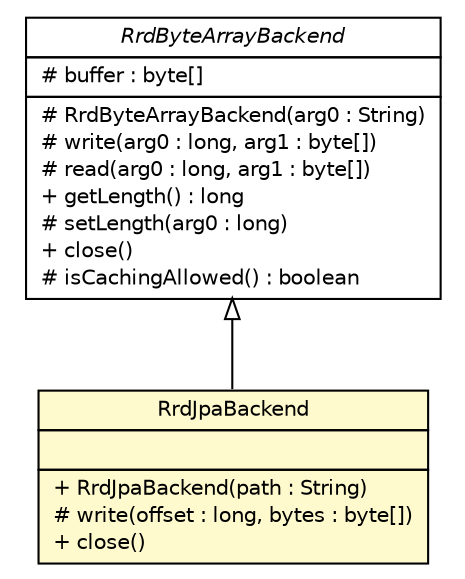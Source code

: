 #!/usr/local/bin/dot
#
# Class diagram 
# Generated by UMLGraph version 5.1 (http://www.umlgraph.org/)
#

digraph G {
	edge [fontname="Helvetica",fontsize=10,labelfontname="Helvetica",labelfontsize=10];
	node [fontname="Helvetica",fontsize=10,shape=plaintext];
	nodesep=0.25;
	ranksep=0.5;
	// net.sereneproject.collector.rrd.RrdJpaBackend
	c1350 [label=<<table title="net.sereneproject.collector.rrd.RrdJpaBackend" border="0" cellborder="1" cellspacing="0" cellpadding="2" port="p" bgcolor="lemonChiffon" href="./RrdJpaBackend.html">
		<tr><td><table border="0" cellspacing="0" cellpadding="1">
<tr><td align="center" balign="center"> RrdJpaBackend </td></tr>
		</table></td></tr>
		<tr><td><table border="0" cellspacing="0" cellpadding="1">
<tr><td align="left" balign="left">  </td></tr>
		</table></td></tr>
		<tr><td><table border="0" cellspacing="0" cellpadding="1">
<tr><td align="left" balign="left"> + RrdJpaBackend(path : String) </td></tr>
<tr><td align="left" balign="left"> # write(offset : long, bytes : byte[]) </td></tr>
<tr><td align="left" balign="left"> + close() </td></tr>
		</table></td></tr>
		</table>>, fontname="Helvetica", fontcolor="black", fontsize=10.0];
	//net.sereneproject.collector.rrd.RrdJpaBackend extends org.rrd4j.core.RrdByteArrayBackend
	c1352:p -> c1350:p [dir=back,arrowtail=empty];
	// org.rrd4j.core.RrdByteArrayBackend
	c1352 [label=<<table title="org.rrd4j.core.RrdByteArrayBackend" border="0" cellborder="1" cellspacing="0" cellpadding="2" port="p" href="http://java.sun.com/j2se/1.4.2/docs/api/org/rrd4j/core/RrdByteArrayBackend.html">
		<tr><td><table border="0" cellspacing="0" cellpadding="1">
<tr><td align="center" balign="center"><font face="Helvetica-Oblique"> RrdByteArrayBackend </font></td></tr>
		</table></td></tr>
		<tr><td><table border="0" cellspacing="0" cellpadding="1">
<tr><td align="left" balign="left"> # buffer : byte[] </td></tr>
		</table></td></tr>
		<tr><td><table border="0" cellspacing="0" cellpadding="1">
<tr><td align="left" balign="left"> # RrdByteArrayBackend(arg0 : String) </td></tr>
<tr><td align="left" balign="left"> # write(arg0 : long, arg1 : byte[]) </td></tr>
<tr><td align="left" balign="left"> # read(arg0 : long, arg1 : byte[]) </td></tr>
<tr><td align="left" balign="left"> + getLength() : long </td></tr>
<tr><td align="left" balign="left"> # setLength(arg0 : long) </td></tr>
<tr><td align="left" balign="left"> + close() </td></tr>
<tr><td align="left" balign="left"> # isCachingAllowed() : boolean </td></tr>
		</table></td></tr>
		</table>>, fontname="Helvetica", fontcolor="black", fontsize=10.0];
}

